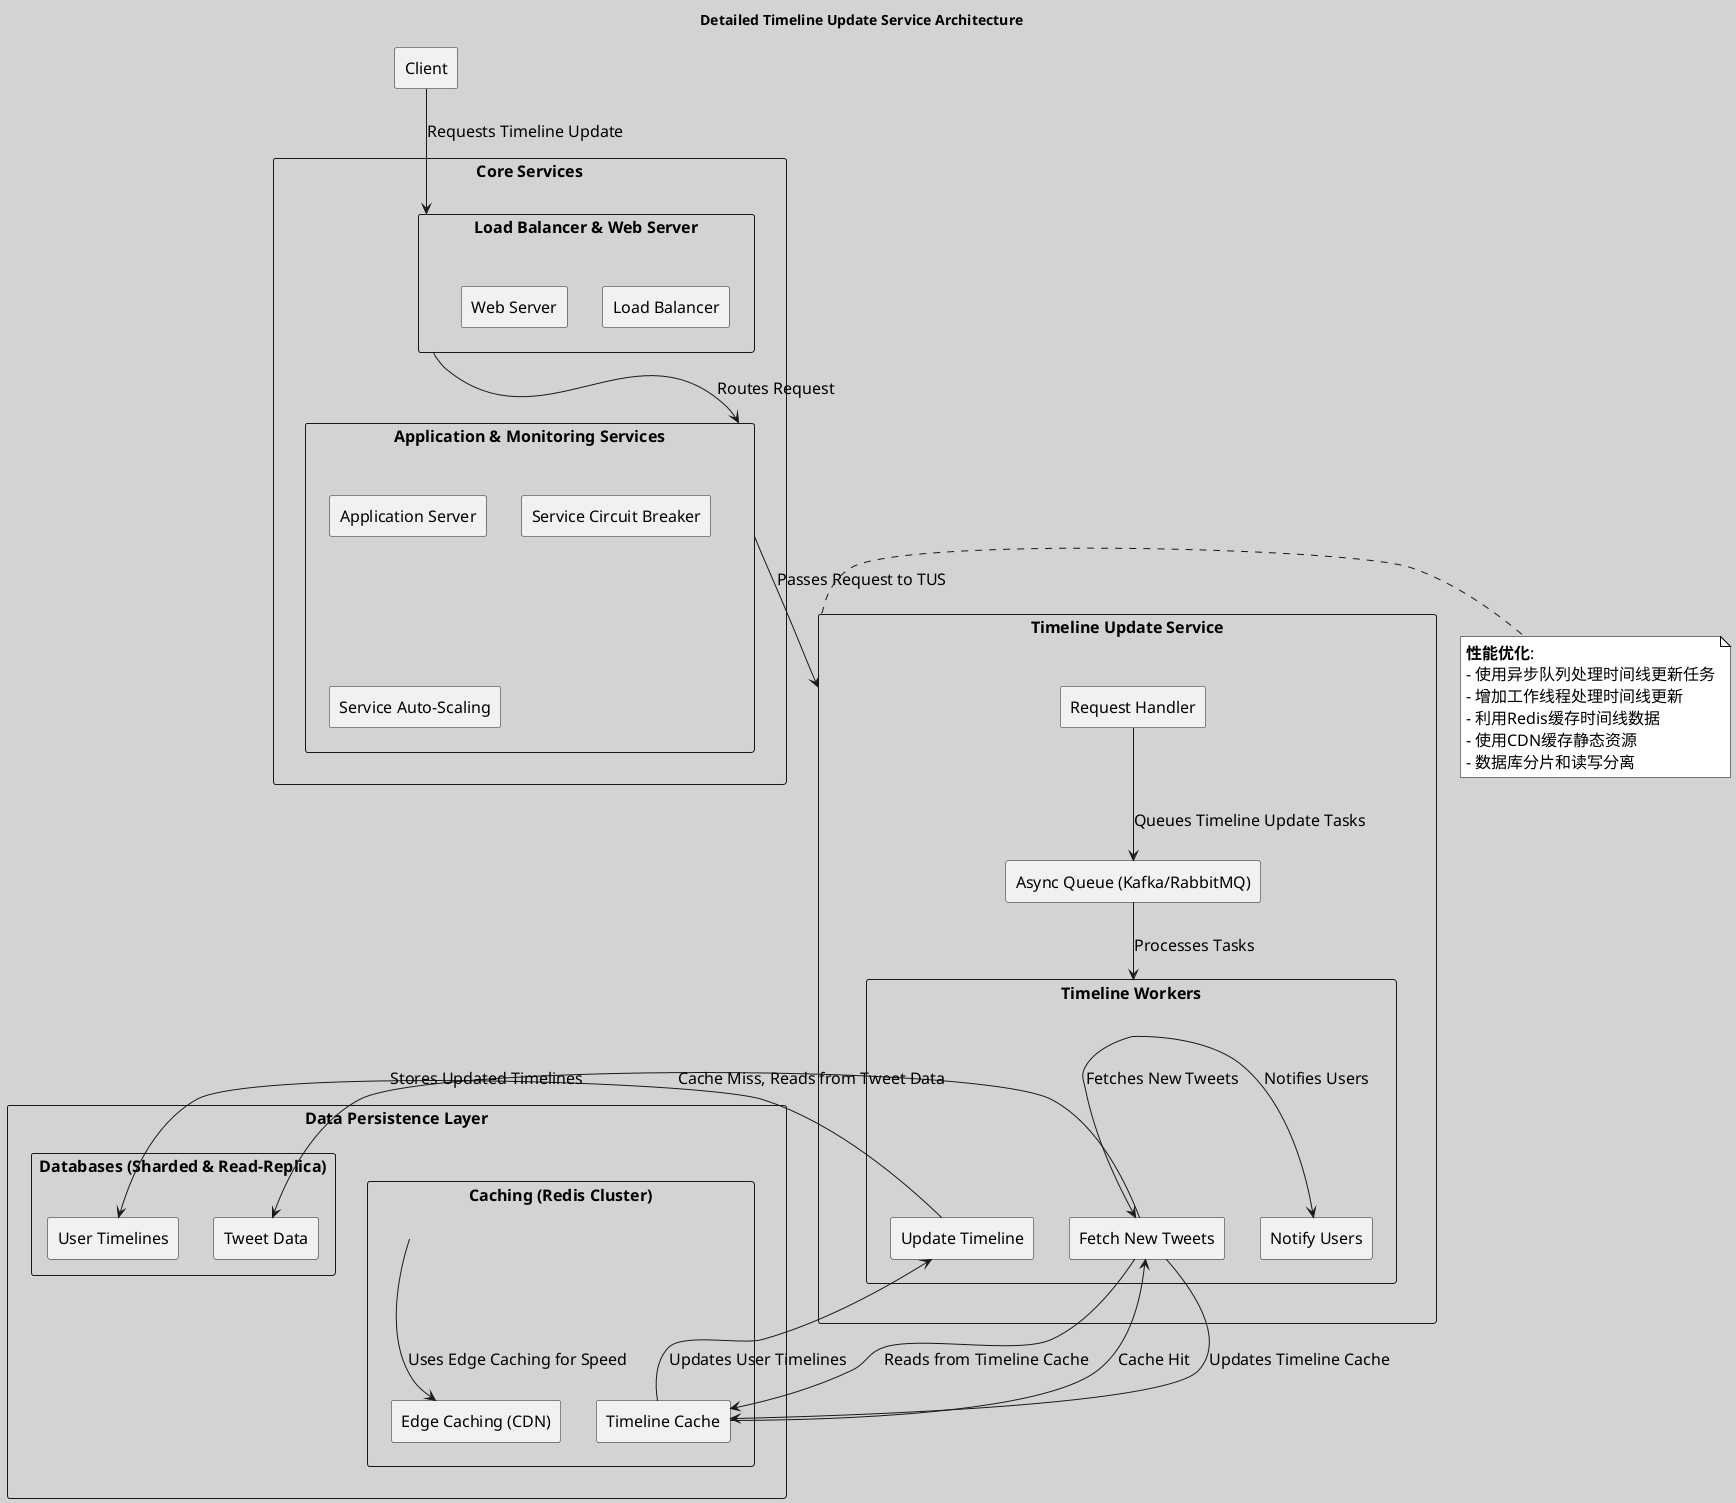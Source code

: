 @startuml

skinparam backgroundColor #D3D3D3
skinparam defaultFontName "Arial"
skinparam defaultFontSize 16
skinparam note {
  BackgroundColor #FFFFFF
  BorderColor #000000
  FontSize 16
  FontName "Arial"
}

title Detailed Timeline Update Service Architecture

rectangle "Client" as Client

rectangle "Core Services" as Core {
    rectangle "Load Balancer & Web Server" as LBWS {
        rectangle "Load Balancer" as LB
        rectangle "Web Server" as WS
    }
    rectangle "Application & Monitoring Services" as AMS {
        rectangle "Application Server" as AS
        rectangle "Service Circuit Breaker" as SCB
        rectangle "Service Auto-Scaling" as SAS
    }
}

rectangle "Timeline Update Service" as TUS {
    rectangle "Request Handler" as RH
    rectangle "Async Queue (Kafka/RabbitMQ)" as AQ
    rectangle "Timeline Workers" as TW {
        rectangle "Fetch New Tweets" as FNT
        rectangle "Update Timeline" as UT
        rectangle "Notify Users" as NU
    }
}

rectangle "Data Persistence Layer" as DPS {
    rectangle "Caching (Redis Cluster)" as Cache {
        rectangle "Timeline Cache" as TC
        rectangle "Edge Caching (CDN)" as EC
    }
    rectangle "Databases (Sharded & Read-Replica)" as DB {
        rectangle "User Timelines" as UTDB
        rectangle "Tweet Data" as TD
    }
}

Client -down-> LBWS : Requests Timeline Update
LBWS -down-> AMS : Routes Request
AMS -down-> TUS : Passes Request to TUS
RH -down-> AQ : Queues Timeline Update Tasks
AQ -down-> TW : Processes Tasks

TW -down-> FNT : Fetches New Tweets
FNT -down-> TC : Reads from Timeline Cache
TC -right-> FNT : Cache Hit
FNT -down-> TD : Cache Miss, Reads from Tweet Data
FNT -right-> TC : Updates Timeline Cache
TC -down-> UT : Updates User Timelines
UT -down-> UTDB : Stores Updated Timelines
TW -down-> NU : Notifies Users
Cache -down-> EC : Uses Edge Caching for Speed

note right of TUS
  **性能优化**:
  - 使用异步队列处理时间线更新任务
  - 增加工作线程处理时间线更新
  - 利用Redis缓存时间线数据
  - 使用CDN缓存静态资源
  - 数据库分片和读写分离
end note

@enduml
